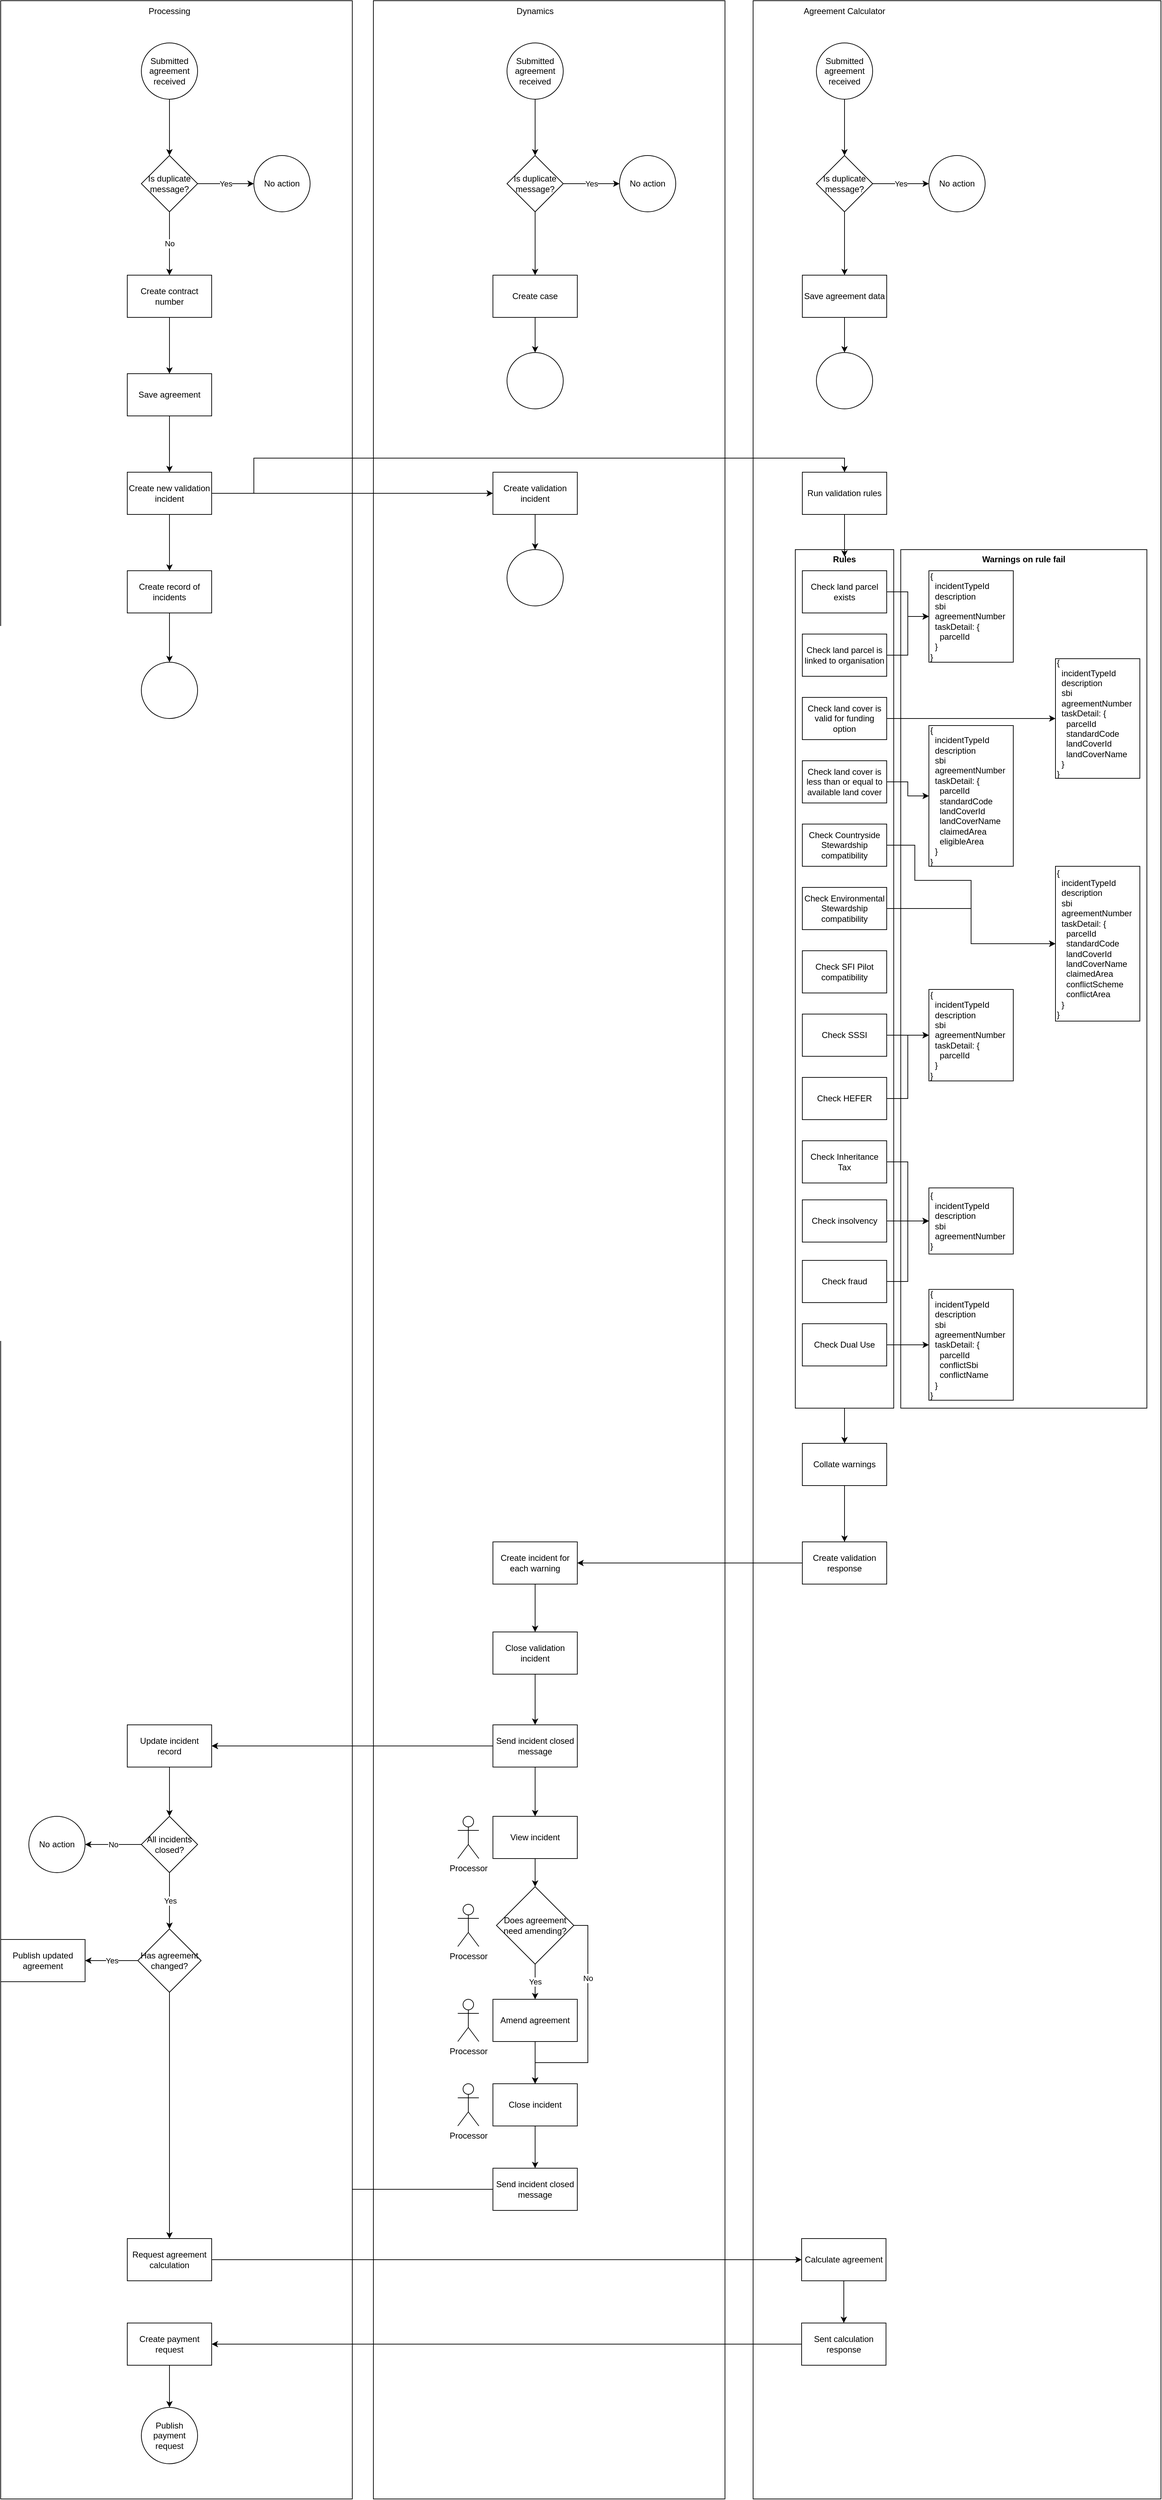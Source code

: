 <mxfile version="15.6.8" type="github">
  <diagram id="96eKvqNJEgnQ8P5QyueD" name="Page-1">
    <mxGraphModel dx="4063" dy="2177" grid="1" gridSize="10" guides="1" tooltips="1" connect="1" arrows="1" fold="1" page="1" pageScale="1" pageWidth="827" pageHeight="1169" math="0" shadow="0">
      <root>
        <mxCell id="0" />
        <mxCell id="1" parent="0" />
        <mxCell id="JusbMAUTRuWRRKYKNHEX-159" value="" style="rounded=0;whiteSpace=wrap;html=1;align=center;verticalAlign=middle;" vertex="1" parent="1">
          <mxGeometry x="1090" y="20" width="580" height="3550" as="geometry" />
        </mxCell>
        <mxCell id="JusbMAUTRuWRRKYKNHEX-160" value="" style="rounded=0;whiteSpace=wrap;html=1;align=center;verticalAlign=middle;" vertex="1" parent="1">
          <mxGeometry x="20" y="20" width="500" height="3550" as="geometry" />
        </mxCell>
        <mxCell id="JusbMAUTRuWRRKYKNHEX-158" value="" style="rounded=0;whiteSpace=wrap;html=1;align=center;verticalAlign=middle;" vertex="1" parent="1">
          <mxGeometry x="550" y="20" width="500" height="3550" as="geometry" />
        </mxCell>
        <mxCell id="JusbMAUTRuWRRKYKNHEX-88" value="Warnings on rule fail" style="rounded=0;whiteSpace=wrap;html=1;fontStyle=1;verticalAlign=top;" vertex="1" parent="1">
          <mxGeometry x="1300" y="800" width="350" height="1220" as="geometry" />
        </mxCell>
        <mxCell id="JusbMAUTRuWRRKYKNHEX-92" value="" style="edgeStyle=orthogonalEdgeStyle;rounded=0;orthogonalLoop=1;jettySize=auto;html=1;" edge="1" parent="1" source="JusbMAUTRuWRRKYKNHEX-68" target="JusbMAUTRuWRRKYKNHEX-91">
          <mxGeometry relative="1" as="geometry" />
        </mxCell>
        <mxCell id="JusbMAUTRuWRRKYKNHEX-68" value="Rules" style="rounded=0;whiteSpace=wrap;html=1;verticalAlign=top;fontStyle=1" vertex="1" parent="1">
          <mxGeometry x="1150" y="800" width="140" height="1220" as="geometry" />
        </mxCell>
        <mxCell id="JusbMAUTRuWRRKYKNHEX-3" value="" style="edgeStyle=orthogonalEdgeStyle;rounded=0;orthogonalLoop=1;jettySize=auto;html=1;" edge="1" parent="1" source="JusbMAUTRuWRRKYKNHEX-1" target="JusbMAUTRuWRRKYKNHEX-2">
          <mxGeometry relative="1" as="geometry" />
        </mxCell>
        <mxCell id="JusbMAUTRuWRRKYKNHEX-1" value="Submitted agreement received" style="ellipse;whiteSpace=wrap;html=1;aspect=fixed;" vertex="1" parent="1">
          <mxGeometry x="220" y="80" width="80" height="80" as="geometry" />
        </mxCell>
        <mxCell id="JusbMAUTRuWRRKYKNHEX-5" value="Yes" style="edgeStyle=orthogonalEdgeStyle;rounded=0;orthogonalLoop=1;jettySize=auto;html=1;entryX=0;entryY=0.5;entryDx=0;entryDy=0;" edge="1" parent="1" source="JusbMAUTRuWRRKYKNHEX-2" target="JusbMAUTRuWRRKYKNHEX-6">
          <mxGeometry relative="1" as="geometry">
            <mxPoint x="360" y="280" as="targetPoint" />
          </mxGeometry>
        </mxCell>
        <mxCell id="JusbMAUTRuWRRKYKNHEX-8" value="No" style="edgeStyle=orthogonalEdgeStyle;rounded=0;orthogonalLoop=1;jettySize=auto;html=1;" edge="1" parent="1" source="JusbMAUTRuWRRKYKNHEX-2" target="JusbMAUTRuWRRKYKNHEX-7">
          <mxGeometry relative="1" as="geometry" />
        </mxCell>
        <mxCell id="JusbMAUTRuWRRKYKNHEX-2" value="Is duplicate message?" style="rhombus;whiteSpace=wrap;html=1;" vertex="1" parent="1">
          <mxGeometry x="220" y="240" width="80" height="80" as="geometry" />
        </mxCell>
        <mxCell id="JusbMAUTRuWRRKYKNHEX-6" value="No action" style="ellipse;whiteSpace=wrap;html=1;aspect=fixed;" vertex="1" parent="1">
          <mxGeometry x="380" y="240" width="80" height="80" as="geometry" />
        </mxCell>
        <mxCell id="JusbMAUTRuWRRKYKNHEX-10" value="" style="edgeStyle=orthogonalEdgeStyle;rounded=0;orthogonalLoop=1;jettySize=auto;html=1;" edge="1" parent="1" source="JusbMAUTRuWRRKYKNHEX-7" target="JusbMAUTRuWRRKYKNHEX-9">
          <mxGeometry relative="1" as="geometry" />
        </mxCell>
        <mxCell id="JusbMAUTRuWRRKYKNHEX-7" value="Create contract number" style="whiteSpace=wrap;html=1;" vertex="1" parent="1">
          <mxGeometry x="200" y="410" width="120" height="60" as="geometry" />
        </mxCell>
        <mxCell id="JusbMAUTRuWRRKYKNHEX-12" value="" style="edgeStyle=orthogonalEdgeStyle;rounded=0;orthogonalLoop=1;jettySize=auto;html=1;" edge="1" parent="1" source="JusbMAUTRuWRRKYKNHEX-9" target="JusbMAUTRuWRRKYKNHEX-11">
          <mxGeometry relative="1" as="geometry" />
        </mxCell>
        <mxCell id="JusbMAUTRuWRRKYKNHEX-9" value="Save agreement" style="whiteSpace=wrap;html=1;" vertex="1" parent="1">
          <mxGeometry x="200" y="550" width="120" height="60" as="geometry" />
        </mxCell>
        <mxCell id="JusbMAUTRuWRRKYKNHEX-38" value="" style="edgeStyle=orthogonalEdgeStyle;rounded=0;orthogonalLoop=1;jettySize=auto;html=1;" edge="1" parent="1" source="JusbMAUTRuWRRKYKNHEX-11" target="JusbMAUTRuWRRKYKNHEX-37">
          <mxGeometry relative="1" as="geometry" />
        </mxCell>
        <mxCell id="JusbMAUTRuWRRKYKNHEX-40" style="edgeStyle=orthogonalEdgeStyle;rounded=0;orthogonalLoop=1;jettySize=auto;html=1;entryX=0.5;entryY=0;entryDx=0;entryDy=0;" edge="1" parent="1" source="JusbMAUTRuWRRKYKNHEX-11" target="JusbMAUTRuWRRKYKNHEX-39">
          <mxGeometry relative="1" as="geometry">
            <Array as="points">
              <mxPoint x="380" y="720" />
              <mxPoint x="380" y="670" />
              <mxPoint x="1220" y="670" />
            </Array>
          </mxGeometry>
        </mxCell>
        <mxCell id="JusbMAUTRuWRRKYKNHEX-104" value="" style="edgeStyle=orthogonalEdgeStyle;rounded=0;orthogonalLoop=1;jettySize=auto;html=1;" edge="1" parent="1" source="JusbMAUTRuWRRKYKNHEX-11" target="JusbMAUTRuWRRKYKNHEX-103">
          <mxGeometry relative="1" as="geometry" />
        </mxCell>
        <mxCell id="JusbMAUTRuWRRKYKNHEX-11" value="Create new validation incident" style="whiteSpace=wrap;html=1;" vertex="1" parent="1">
          <mxGeometry x="200" y="690" width="120" height="60" as="geometry" />
        </mxCell>
        <mxCell id="JusbMAUTRuWRRKYKNHEX-20" value="" style="edgeStyle=orthogonalEdgeStyle;rounded=0;orthogonalLoop=1;jettySize=auto;html=1;" edge="1" parent="1" source="JusbMAUTRuWRRKYKNHEX-21" target="JusbMAUTRuWRRKYKNHEX-23">
          <mxGeometry relative="1" as="geometry" />
        </mxCell>
        <mxCell id="JusbMAUTRuWRRKYKNHEX-21" value="Submitted agreement received" style="ellipse;whiteSpace=wrap;html=1;aspect=fixed;" vertex="1" parent="1">
          <mxGeometry x="740" y="80" width="80" height="80" as="geometry" />
        </mxCell>
        <mxCell id="JusbMAUTRuWRRKYKNHEX-22" value="Yes" style="edgeStyle=orthogonalEdgeStyle;rounded=0;orthogonalLoop=1;jettySize=auto;html=1;entryX=0;entryY=0.5;entryDx=0;entryDy=0;" edge="1" parent="1" source="JusbMAUTRuWRRKYKNHEX-23" target="JusbMAUTRuWRRKYKNHEX-24">
          <mxGeometry relative="1" as="geometry">
            <mxPoint x="880" y="280" as="targetPoint" />
          </mxGeometry>
        </mxCell>
        <mxCell id="JusbMAUTRuWRRKYKNHEX-26" value="" style="edgeStyle=orthogonalEdgeStyle;rounded=0;orthogonalLoop=1;jettySize=auto;html=1;" edge="1" parent="1" source="JusbMAUTRuWRRKYKNHEX-23" target="JusbMAUTRuWRRKYKNHEX-25">
          <mxGeometry relative="1" as="geometry" />
        </mxCell>
        <mxCell id="JusbMAUTRuWRRKYKNHEX-23" value="Is duplicate message?" style="rhombus;whiteSpace=wrap;html=1;" vertex="1" parent="1">
          <mxGeometry x="740" y="240" width="80" height="80" as="geometry" />
        </mxCell>
        <mxCell id="JusbMAUTRuWRRKYKNHEX-24" value="No action" style="ellipse;whiteSpace=wrap;html=1;aspect=fixed;" vertex="1" parent="1">
          <mxGeometry x="900" y="240" width="80" height="80" as="geometry" />
        </mxCell>
        <mxCell id="JusbMAUTRuWRRKYKNHEX-120" style="edgeStyle=orthogonalEdgeStyle;rounded=0;orthogonalLoop=1;jettySize=auto;html=1;entryX=0.5;entryY=0;entryDx=0;entryDy=0;" edge="1" parent="1" source="JusbMAUTRuWRRKYKNHEX-25" target="JusbMAUTRuWRRKYKNHEX-119">
          <mxGeometry relative="1" as="geometry" />
        </mxCell>
        <mxCell id="JusbMAUTRuWRRKYKNHEX-25" value="Create case" style="whiteSpace=wrap;html=1;" vertex="1" parent="1">
          <mxGeometry x="720" y="410" width="120" height="60" as="geometry" />
        </mxCell>
        <mxCell id="JusbMAUTRuWRRKYKNHEX-27" value="" style="edgeStyle=orthogonalEdgeStyle;rounded=0;orthogonalLoop=1;jettySize=auto;html=1;" edge="1" parent="1" source="JusbMAUTRuWRRKYKNHEX-28" target="JusbMAUTRuWRRKYKNHEX-31">
          <mxGeometry relative="1" as="geometry" />
        </mxCell>
        <mxCell id="JusbMAUTRuWRRKYKNHEX-28" value="Submitted agreement received" style="ellipse;whiteSpace=wrap;html=1;aspect=fixed;" vertex="1" parent="1">
          <mxGeometry x="1180" y="80" width="80" height="80" as="geometry" />
        </mxCell>
        <mxCell id="JusbMAUTRuWRRKYKNHEX-29" value="Yes" style="edgeStyle=orthogonalEdgeStyle;rounded=0;orthogonalLoop=1;jettySize=auto;html=1;entryX=0;entryY=0.5;entryDx=0;entryDy=0;" edge="1" parent="1" source="JusbMAUTRuWRRKYKNHEX-31" target="JusbMAUTRuWRRKYKNHEX-32">
          <mxGeometry relative="1" as="geometry">
            <mxPoint x="1320" y="280" as="targetPoint" />
          </mxGeometry>
        </mxCell>
        <mxCell id="JusbMAUTRuWRRKYKNHEX-30" value="" style="edgeStyle=orthogonalEdgeStyle;rounded=0;orthogonalLoop=1;jettySize=auto;html=1;" edge="1" parent="1" source="JusbMAUTRuWRRKYKNHEX-31" target="JusbMAUTRuWRRKYKNHEX-33">
          <mxGeometry relative="1" as="geometry" />
        </mxCell>
        <mxCell id="JusbMAUTRuWRRKYKNHEX-31" value="Is duplicate message?" style="rhombus;whiteSpace=wrap;html=1;" vertex="1" parent="1">
          <mxGeometry x="1180" y="240" width="80" height="80" as="geometry" />
        </mxCell>
        <mxCell id="JusbMAUTRuWRRKYKNHEX-32" value="No action" style="ellipse;whiteSpace=wrap;html=1;aspect=fixed;" vertex="1" parent="1">
          <mxGeometry x="1340" y="240" width="80" height="80" as="geometry" />
        </mxCell>
        <mxCell id="JusbMAUTRuWRRKYKNHEX-124" style="edgeStyle=orthogonalEdgeStyle;rounded=0;orthogonalLoop=1;jettySize=auto;html=1;" edge="1" parent="1" source="JusbMAUTRuWRRKYKNHEX-33" target="JusbMAUTRuWRRKYKNHEX-123">
          <mxGeometry relative="1" as="geometry" />
        </mxCell>
        <mxCell id="JusbMAUTRuWRRKYKNHEX-33" value="Save agreement data" style="whiteSpace=wrap;html=1;" vertex="1" parent="1">
          <mxGeometry x="1160" y="410" width="120" height="60" as="geometry" />
        </mxCell>
        <mxCell id="JusbMAUTRuWRRKYKNHEX-34" value="Processing" style="text;html=1;strokeColor=none;fillColor=none;align=center;verticalAlign=middle;whiteSpace=wrap;rounded=0;" vertex="1" parent="1">
          <mxGeometry x="230" y="20" width="60" height="30" as="geometry" />
        </mxCell>
        <mxCell id="JusbMAUTRuWRRKYKNHEX-35" value="Dynamics" style="text;html=1;strokeColor=none;fillColor=none;align=center;verticalAlign=middle;whiteSpace=wrap;rounded=0;" vertex="1" parent="1">
          <mxGeometry x="720" y="20" width="120" height="30" as="geometry" />
        </mxCell>
        <mxCell id="JusbMAUTRuWRRKYKNHEX-36" value="Agreement Calculator" style="text;html=1;strokeColor=none;fillColor=none;align=center;verticalAlign=middle;whiteSpace=wrap;rounded=0;" vertex="1" parent="1">
          <mxGeometry x="1160" y="20" width="120" height="30" as="geometry" />
        </mxCell>
        <mxCell id="JusbMAUTRuWRRKYKNHEX-122" value="" style="edgeStyle=orthogonalEdgeStyle;rounded=0;orthogonalLoop=1;jettySize=auto;html=1;" edge="1" parent="1" source="JusbMAUTRuWRRKYKNHEX-37" target="JusbMAUTRuWRRKYKNHEX-121">
          <mxGeometry relative="1" as="geometry" />
        </mxCell>
        <mxCell id="JusbMAUTRuWRRKYKNHEX-37" value="Create validation incident" style="whiteSpace=wrap;html=1;" vertex="1" parent="1">
          <mxGeometry x="720" y="690" width="120" height="60" as="geometry" />
        </mxCell>
        <mxCell id="JusbMAUTRuWRRKYKNHEX-42" value="" style="edgeStyle=orthogonalEdgeStyle;rounded=0;orthogonalLoop=1;jettySize=auto;html=1;" edge="1" parent="1" source="JusbMAUTRuWRRKYKNHEX-39">
          <mxGeometry relative="1" as="geometry">
            <mxPoint x="1220" y="810" as="targetPoint" />
          </mxGeometry>
        </mxCell>
        <mxCell id="JusbMAUTRuWRRKYKNHEX-39" value="Run validation rules" style="whiteSpace=wrap;html=1;" vertex="1" parent="1">
          <mxGeometry x="1160" y="690" width="120" height="60" as="geometry" />
        </mxCell>
        <mxCell id="JusbMAUTRuWRRKYKNHEX-71" value="" style="edgeStyle=orthogonalEdgeStyle;rounded=0;orthogonalLoop=1;jettySize=auto;html=1;" edge="1" parent="1" source="JusbMAUTRuWRRKYKNHEX-41" target="JusbMAUTRuWRRKYKNHEX-70">
          <mxGeometry relative="1" as="geometry" />
        </mxCell>
        <mxCell id="JusbMAUTRuWRRKYKNHEX-41" value="Check land parcel exists" style="whiteSpace=wrap;html=1;" vertex="1" parent="1">
          <mxGeometry x="1160" y="830" width="120" height="60" as="geometry" />
        </mxCell>
        <mxCell id="JusbMAUTRuWRRKYKNHEX-72" style="edgeStyle=orthogonalEdgeStyle;rounded=0;orthogonalLoop=1;jettySize=auto;html=1;entryX=0;entryY=0.5;entryDx=0;entryDy=0;" edge="1" parent="1" source="JusbMAUTRuWRRKYKNHEX-43" target="JusbMAUTRuWRRKYKNHEX-70">
          <mxGeometry relative="1" as="geometry" />
        </mxCell>
        <mxCell id="JusbMAUTRuWRRKYKNHEX-43" value="Check land parcel is linked to organisation" style="whiteSpace=wrap;html=1;" vertex="1" parent="1">
          <mxGeometry x="1160" y="920" width="120" height="60" as="geometry" />
        </mxCell>
        <mxCell id="JusbMAUTRuWRRKYKNHEX-74" style="edgeStyle=orthogonalEdgeStyle;rounded=0;orthogonalLoop=1;jettySize=auto;html=1;entryX=0;entryY=0.5;entryDx=0;entryDy=0;" edge="1" parent="1" source="JusbMAUTRuWRRKYKNHEX-45" target="JusbMAUTRuWRRKYKNHEX-73">
          <mxGeometry relative="1" as="geometry" />
        </mxCell>
        <mxCell id="JusbMAUTRuWRRKYKNHEX-45" value="Check land cover is valid for funding option" style="whiteSpace=wrap;html=1;" vertex="1" parent="1">
          <mxGeometry x="1160" y="1010" width="120" height="60" as="geometry" />
        </mxCell>
        <mxCell id="JusbMAUTRuWRRKYKNHEX-76" style="edgeStyle=orthogonalEdgeStyle;rounded=0;orthogonalLoop=1;jettySize=auto;html=1;" edge="1" parent="1" source="JusbMAUTRuWRRKYKNHEX-47" target="JusbMAUTRuWRRKYKNHEX-75">
          <mxGeometry relative="1" as="geometry" />
        </mxCell>
        <mxCell id="JusbMAUTRuWRRKYKNHEX-47" value="Check land cover is less than or equal to available land cover" style="whiteSpace=wrap;html=1;" vertex="1" parent="1">
          <mxGeometry x="1160" y="1100" width="120" height="60" as="geometry" />
        </mxCell>
        <mxCell id="JusbMAUTRuWRRKYKNHEX-78" style="edgeStyle=orthogonalEdgeStyle;rounded=0;orthogonalLoop=1;jettySize=auto;html=1;entryX=0;entryY=0.5;entryDx=0;entryDy=0;exitX=1;exitY=0.5;exitDx=0;exitDy=0;" edge="1" parent="1" source="JusbMAUTRuWRRKYKNHEX-49" target="JusbMAUTRuWRRKYKNHEX-77">
          <mxGeometry relative="1" as="geometry">
            <Array as="points">
              <mxPoint x="1320" y="1220" />
              <mxPoint x="1320" y="1270" />
              <mxPoint x="1400" y="1270" />
              <mxPoint x="1400" y="1360" />
            </Array>
          </mxGeometry>
        </mxCell>
        <mxCell id="JusbMAUTRuWRRKYKNHEX-49" value="Check Countryside Stewardship compatibility" style="whiteSpace=wrap;html=1;" vertex="1" parent="1">
          <mxGeometry x="1160" y="1190" width="120" height="60" as="geometry" />
        </mxCell>
        <mxCell id="JusbMAUTRuWRRKYKNHEX-79" style="edgeStyle=orthogonalEdgeStyle;rounded=0;orthogonalLoop=1;jettySize=auto;html=1;entryX=0;entryY=0.5;entryDx=0;entryDy=0;" edge="1" parent="1" source="JusbMAUTRuWRRKYKNHEX-51" target="JusbMAUTRuWRRKYKNHEX-77">
          <mxGeometry relative="1" as="geometry" />
        </mxCell>
        <mxCell id="JusbMAUTRuWRRKYKNHEX-51" value="Check Environmental Stewardship compatibility" style="whiteSpace=wrap;html=1;" vertex="1" parent="1">
          <mxGeometry x="1160" y="1280" width="120" height="60" as="geometry" />
        </mxCell>
        <mxCell id="JusbMAUTRuWRRKYKNHEX-82" style="edgeStyle=orthogonalEdgeStyle;rounded=0;orthogonalLoop=1;jettySize=auto;html=1;entryX=0;entryY=0.5;entryDx=0;entryDy=0;" edge="1" parent="1" source="JusbMAUTRuWRRKYKNHEX-53" target="JusbMAUTRuWRRKYKNHEX-81">
          <mxGeometry relative="1" as="geometry" />
        </mxCell>
        <mxCell id="JusbMAUTRuWRRKYKNHEX-53" value="Check SSSI" style="whiteSpace=wrap;html=1;" vertex="1" parent="1">
          <mxGeometry x="1160" y="1460" width="120" height="60" as="geometry" />
        </mxCell>
        <mxCell id="JusbMAUTRuWRRKYKNHEX-83" style="edgeStyle=orthogonalEdgeStyle;rounded=0;orthogonalLoop=1;jettySize=auto;html=1;entryX=0;entryY=0.5;entryDx=0;entryDy=0;" edge="1" parent="1" source="JusbMAUTRuWRRKYKNHEX-55" target="JusbMAUTRuWRRKYKNHEX-81">
          <mxGeometry relative="1" as="geometry" />
        </mxCell>
        <mxCell id="JusbMAUTRuWRRKYKNHEX-55" value="Check HEFER" style="whiteSpace=wrap;html=1;" vertex="1" parent="1">
          <mxGeometry x="1160" y="1550" width="120" height="60" as="geometry" />
        </mxCell>
        <mxCell id="JusbMAUTRuWRRKYKNHEX-85" style="edgeStyle=orthogonalEdgeStyle;rounded=0;orthogonalLoop=1;jettySize=auto;html=1;entryX=0;entryY=0.5;entryDx=0;entryDy=0;" edge="1" parent="1" source="JusbMAUTRuWRRKYKNHEX-57" target="JusbMAUTRuWRRKYKNHEX-84">
          <mxGeometry relative="1" as="geometry" />
        </mxCell>
        <mxCell id="JusbMAUTRuWRRKYKNHEX-57" value="Check Inheritance Tax" style="whiteSpace=wrap;html=1;" vertex="1" parent="1">
          <mxGeometry x="1160" y="1640" width="120" height="60" as="geometry" />
        </mxCell>
        <mxCell id="JusbMAUTRuWRRKYKNHEX-86" style="edgeStyle=orthogonalEdgeStyle;rounded=0;orthogonalLoop=1;jettySize=auto;html=1;entryX=0;entryY=0.5;entryDx=0;entryDy=0;" edge="1" parent="1" source="JusbMAUTRuWRRKYKNHEX-59" target="JusbMAUTRuWRRKYKNHEX-84">
          <mxGeometry relative="1" as="geometry" />
        </mxCell>
        <mxCell id="JusbMAUTRuWRRKYKNHEX-59" value="Check insolvency" style="whiteSpace=wrap;html=1;" vertex="1" parent="1">
          <mxGeometry x="1160" y="1724" width="120" height="60" as="geometry" />
        </mxCell>
        <mxCell id="JusbMAUTRuWRRKYKNHEX-87" style="edgeStyle=orthogonalEdgeStyle;rounded=0;orthogonalLoop=1;jettySize=auto;html=1;entryX=0;entryY=0.5;entryDx=0;entryDy=0;" edge="1" parent="1" source="JusbMAUTRuWRRKYKNHEX-61" target="JusbMAUTRuWRRKYKNHEX-84">
          <mxGeometry relative="1" as="geometry" />
        </mxCell>
        <mxCell id="JusbMAUTRuWRRKYKNHEX-61" value="Check fraud" style="whiteSpace=wrap;html=1;" vertex="1" parent="1">
          <mxGeometry x="1160" y="1810" width="120" height="60" as="geometry" />
        </mxCell>
        <mxCell id="JusbMAUTRuWRRKYKNHEX-90" style="edgeStyle=orthogonalEdgeStyle;rounded=0;orthogonalLoop=1;jettySize=auto;html=1;" edge="1" parent="1" source="JusbMAUTRuWRRKYKNHEX-63" target="JusbMAUTRuWRRKYKNHEX-89">
          <mxGeometry relative="1" as="geometry" />
        </mxCell>
        <mxCell id="JusbMAUTRuWRRKYKNHEX-63" value="Check Dual Use" style="whiteSpace=wrap;html=1;" vertex="1" parent="1">
          <mxGeometry x="1160" y="1900" width="120" height="60" as="geometry" />
        </mxCell>
        <mxCell id="JusbMAUTRuWRRKYKNHEX-65" value="Check SFI Pilot compatibility" style="whiteSpace=wrap;html=1;" vertex="1" parent="1">
          <mxGeometry x="1160" y="1370" width="120" height="60" as="geometry" />
        </mxCell>
        <mxCell id="JusbMAUTRuWRRKYKNHEX-70" value="{&lt;br&gt;&amp;nbsp; incidentTypeId&lt;br&gt;&amp;nbsp; description&lt;br&gt;&amp;nbsp; sbi&lt;br&gt;&amp;nbsp; agreementNumber&lt;br&gt;&amp;nbsp; taskDetail: {&lt;br&gt;&amp;nbsp; &amp;nbsp; parcelId&lt;br&gt;&amp;nbsp; }&lt;br&gt;}" style="whiteSpace=wrap;html=1;align=left;" vertex="1" parent="1">
          <mxGeometry x="1340" y="830" width="120" height="130" as="geometry" />
        </mxCell>
        <mxCell id="JusbMAUTRuWRRKYKNHEX-73" value="{&lt;br&gt;&amp;nbsp; incidentTypeId&lt;br&gt;&amp;nbsp; description&lt;br&gt;&amp;nbsp; sbi&lt;br&gt;&amp;nbsp; agreementNumber&lt;br&gt;&amp;nbsp; taskDetail: {&lt;br&gt;&amp;nbsp; &amp;nbsp; parcelId&lt;br&gt;&amp;nbsp; &amp;nbsp; standardCode&lt;br&gt;&amp;nbsp; &amp;nbsp; landCoverId&lt;br&gt;&amp;nbsp; &amp;nbsp; landCoverName&lt;br&gt;&amp;nbsp; }&lt;br&gt;}" style="whiteSpace=wrap;html=1;align=left;" vertex="1" parent="1">
          <mxGeometry x="1520" y="955" width="120" height="170" as="geometry" />
        </mxCell>
        <mxCell id="JusbMAUTRuWRRKYKNHEX-75" value="{&lt;br&gt;&amp;nbsp; incidentTypeId&lt;br&gt;&amp;nbsp; description&lt;br&gt;&amp;nbsp; sbi&lt;br&gt;&amp;nbsp; agreementNumber&lt;br&gt;&amp;nbsp; taskDetail: {&lt;br&gt;&amp;nbsp; &amp;nbsp; parcelId&lt;br&gt;&amp;nbsp; &amp;nbsp; standardCode&lt;br&gt;&amp;nbsp; &amp;nbsp; landCoverId&lt;br&gt;&amp;nbsp; &amp;nbsp; landCoverName&lt;br&gt;&amp;nbsp; &amp;nbsp; claimedArea&lt;br&gt;&amp;nbsp; &amp;nbsp; eligibleArea&lt;br&gt;&amp;nbsp; }&lt;br&gt;}" style="whiteSpace=wrap;html=1;align=left;" vertex="1" parent="1">
          <mxGeometry x="1340" y="1050" width="120" height="200" as="geometry" />
        </mxCell>
        <mxCell id="JusbMAUTRuWRRKYKNHEX-77" value="{&lt;br&gt;&amp;nbsp; incidentTypeId&lt;br&gt;&amp;nbsp; description&lt;br&gt;&amp;nbsp; sbi&lt;br&gt;&amp;nbsp; agreementNumber&lt;br&gt;&amp;nbsp; taskDetail: {&lt;br&gt;&amp;nbsp; &amp;nbsp; parcelId&lt;br&gt;&amp;nbsp; &amp;nbsp; standardCode&lt;br&gt;&amp;nbsp; &amp;nbsp; landCoverId&lt;br&gt;&amp;nbsp; &amp;nbsp; landCoverName&lt;br&gt;&amp;nbsp; &amp;nbsp; claimedArea&lt;br&gt;&amp;nbsp; &amp;nbsp; conflictScheme&lt;br&gt;&amp;nbsp; &amp;nbsp; conflictArea&lt;br&gt;&amp;nbsp; }&lt;br&gt;}" style="whiteSpace=wrap;html=1;align=left;" vertex="1" parent="1">
          <mxGeometry x="1520" y="1250" width="120" height="220" as="geometry" />
        </mxCell>
        <mxCell id="JusbMAUTRuWRRKYKNHEX-81" value="{&lt;br&gt;&amp;nbsp; incidentTypeId&lt;br&gt;&amp;nbsp; description&lt;br&gt;&amp;nbsp; sbi&lt;br&gt;&amp;nbsp; agreementNumber&lt;br&gt;&amp;nbsp; taskDetail: {&lt;br&gt;&amp;nbsp; &amp;nbsp; parcelId&lt;br&gt;&amp;nbsp; }&lt;br&gt;}" style="whiteSpace=wrap;html=1;align=left;" vertex="1" parent="1">
          <mxGeometry x="1340" y="1425" width="120" height="130" as="geometry" />
        </mxCell>
        <mxCell id="JusbMAUTRuWRRKYKNHEX-84" value="{&lt;br&gt;&amp;nbsp; incidentTypeId&lt;br&gt;&amp;nbsp; description&lt;br&gt;&amp;nbsp; sbi&lt;br&gt;&amp;nbsp; agreementNumber&amp;nbsp;&amp;nbsp;&lt;br&gt;}" style="whiteSpace=wrap;html=1;align=left;" vertex="1" parent="1">
          <mxGeometry x="1340" y="1707" width="120" height="94" as="geometry" />
        </mxCell>
        <mxCell id="JusbMAUTRuWRRKYKNHEX-89" value="{&lt;br&gt;&amp;nbsp; incidentTypeId&lt;br&gt;&amp;nbsp; description&lt;br&gt;&amp;nbsp; sbi&lt;br&gt;&amp;nbsp; agreementNumber&lt;br&gt;&amp;nbsp; taskDetail: {&lt;br&gt;&amp;nbsp; &amp;nbsp; parcelId&lt;br&gt;&amp;nbsp; &amp;nbsp; conflictSbi&lt;br&gt;&amp;nbsp; &amp;nbsp; conflictName&lt;br&gt;&amp;nbsp; }&lt;br&gt;}" style="whiteSpace=wrap;html=1;align=left;" vertex="1" parent="1">
          <mxGeometry x="1340" y="1851.25" width="120" height="157.5" as="geometry" />
        </mxCell>
        <mxCell id="JusbMAUTRuWRRKYKNHEX-94" value="" style="edgeStyle=orthogonalEdgeStyle;rounded=0;orthogonalLoop=1;jettySize=auto;html=1;" edge="1" parent="1" source="JusbMAUTRuWRRKYKNHEX-91" target="JusbMAUTRuWRRKYKNHEX-93">
          <mxGeometry relative="1" as="geometry" />
        </mxCell>
        <mxCell id="JusbMAUTRuWRRKYKNHEX-91" value="Collate warnings" style="whiteSpace=wrap;html=1;rounded=0;fontStyle=0;verticalAlign=middle;" vertex="1" parent="1">
          <mxGeometry x="1160" y="2070" width="120" height="60" as="geometry" />
        </mxCell>
        <mxCell id="JusbMAUTRuWRRKYKNHEX-101" value="" style="edgeStyle=orthogonalEdgeStyle;rounded=0;orthogonalLoop=1;jettySize=auto;html=1;" edge="1" parent="1" source="JusbMAUTRuWRRKYKNHEX-93" target="JusbMAUTRuWRRKYKNHEX-100">
          <mxGeometry relative="1" as="geometry" />
        </mxCell>
        <mxCell id="JusbMAUTRuWRRKYKNHEX-93" value="Create validation response" style="whiteSpace=wrap;html=1;rounded=0;fontStyle=0;verticalAlign=middle;" vertex="1" parent="1">
          <mxGeometry x="1160" y="2210" width="120" height="60" as="geometry" />
        </mxCell>
        <mxCell id="JusbMAUTRuWRRKYKNHEX-97" value="" style="edgeStyle=orthogonalEdgeStyle;rounded=0;orthogonalLoop=1;jettySize=auto;html=1;" edge="1" parent="1" source="JusbMAUTRuWRRKYKNHEX-95" target="JusbMAUTRuWRRKYKNHEX-96">
          <mxGeometry relative="1" as="geometry" />
        </mxCell>
        <mxCell id="JusbMAUTRuWRRKYKNHEX-95" value="Close validation incident" style="whiteSpace=wrap;html=1;" vertex="1" parent="1">
          <mxGeometry x="720" y="2338" width="120" height="60" as="geometry" />
        </mxCell>
        <mxCell id="JusbMAUTRuWRRKYKNHEX-106" value="" style="edgeStyle=orthogonalEdgeStyle;rounded=0;orthogonalLoop=1;jettySize=auto;html=1;" edge="1" parent="1" source="JusbMAUTRuWRRKYKNHEX-96" target="JusbMAUTRuWRRKYKNHEX-105">
          <mxGeometry relative="1" as="geometry" />
        </mxCell>
        <mxCell id="JusbMAUTRuWRRKYKNHEX-155" style="edgeStyle=orthogonalEdgeStyle;rounded=0;orthogonalLoop=1;jettySize=auto;html=1;" edge="1" parent="1" source="JusbMAUTRuWRRKYKNHEX-96" target="JusbMAUTRuWRRKYKNHEX-115">
          <mxGeometry relative="1" as="geometry" />
        </mxCell>
        <mxCell id="JusbMAUTRuWRRKYKNHEX-96" value="Send incident closed message" style="whiteSpace=wrap;html=1;" vertex="1" parent="1">
          <mxGeometry x="720" y="2470" width="120" height="60" as="geometry" />
        </mxCell>
        <mxCell id="JusbMAUTRuWRRKYKNHEX-102" value="" style="edgeStyle=orthogonalEdgeStyle;rounded=0;orthogonalLoop=1;jettySize=auto;html=1;" edge="1" parent="1" source="JusbMAUTRuWRRKYKNHEX-100" target="JusbMAUTRuWRRKYKNHEX-95">
          <mxGeometry relative="1" as="geometry" />
        </mxCell>
        <mxCell id="JusbMAUTRuWRRKYKNHEX-100" value="Create incident for each warning" style="whiteSpace=wrap;html=1;rounded=0;fontStyle=0;verticalAlign=middle;" vertex="1" parent="1">
          <mxGeometry x="720" y="2210" width="120" height="60" as="geometry" />
        </mxCell>
        <mxCell id="JusbMAUTRuWRRKYKNHEX-118" value="" style="edgeStyle=orthogonalEdgeStyle;rounded=0;orthogonalLoop=1;jettySize=auto;html=1;" edge="1" parent="1" source="JusbMAUTRuWRRKYKNHEX-103" target="JusbMAUTRuWRRKYKNHEX-117">
          <mxGeometry relative="1" as="geometry" />
        </mxCell>
        <mxCell id="JusbMAUTRuWRRKYKNHEX-103" value="Create record of incidents" style="whiteSpace=wrap;html=1;" vertex="1" parent="1">
          <mxGeometry x="200" y="830" width="120" height="60" as="geometry" />
        </mxCell>
        <mxCell id="JusbMAUTRuWRRKYKNHEX-110" value="" style="edgeStyle=orthogonalEdgeStyle;rounded=0;orthogonalLoop=1;jettySize=auto;html=1;" edge="1" parent="1" source="JusbMAUTRuWRRKYKNHEX-105" target="JusbMAUTRuWRRKYKNHEX-109">
          <mxGeometry relative="1" as="geometry" />
        </mxCell>
        <mxCell id="JusbMAUTRuWRRKYKNHEX-105" value="Update incident record" style="whiteSpace=wrap;html=1;" vertex="1" parent="1">
          <mxGeometry x="200" y="2470" width="120" height="60" as="geometry" />
        </mxCell>
        <mxCell id="JusbMAUTRuWRRKYKNHEX-112" value="No" style="edgeStyle=orthogonalEdgeStyle;rounded=0;orthogonalLoop=1;jettySize=auto;html=1;" edge="1" parent="1" source="JusbMAUTRuWRRKYKNHEX-109" target="JusbMAUTRuWRRKYKNHEX-111">
          <mxGeometry relative="1" as="geometry" />
        </mxCell>
        <mxCell id="JusbMAUTRuWRRKYKNHEX-114" value="Yes" style="edgeStyle=orthogonalEdgeStyle;rounded=0;orthogonalLoop=1;jettySize=auto;html=1;" edge="1" parent="1" source="JusbMAUTRuWRRKYKNHEX-109">
          <mxGeometry relative="1" as="geometry">
            <mxPoint x="260" y="2760" as="targetPoint" />
          </mxGeometry>
        </mxCell>
        <mxCell id="JusbMAUTRuWRRKYKNHEX-109" value="All incidents closed?" style="rhombus;whiteSpace=wrap;html=1;" vertex="1" parent="1">
          <mxGeometry x="220" y="2600" width="80" height="80" as="geometry" />
        </mxCell>
        <mxCell id="JusbMAUTRuWRRKYKNHEX-111" value="No action" style="ellipse;whiteSpace=wrap;html=1;aspect=fixed;" vertex="1" parent="1">
          <mxGeometry x="60" y="2600" width="80" height="80" as="geometry" />
        </mxCell>
        <mxCell id="JusbMAUTRuWRRKYKNHEX-131" value="" style="edgeStyle=orthogonalEdgeStyle;rounded=0;orthogonalLoop=1;jettySize=auto;html=1;" edge="1" parent="1" source="JusbMAUTRuWRRKYKNHEX-115" target="JusbMAUTRuWRRKYKNHEX-130">
          <mxGeometry relative="1" as="geometry" />
        </mxCell>
        <mxCell id="JusbMAUTRuWRRKYKNHEX-115" value="View incident" style="whiteSpace=wrap;html=1;" vertex="1" parent="1">
          <mxGeometry x="720" y="2600" width="120" height="60" as="geometry" />
        </mxCell>
        <mxCell id="JusbMAUTRuWRRKYKNHEX-117" value="" style="ellipse;whiteSpace=wrap;html=1;aspect=fixed;" vertex="1" parent="1">
          <mxGeometry x="220" y="960" width="80" height="80" as="geometry" />
        </mxCell>
        <mxCell id="JusbMAUTRuWRRKYKNHEX-119" value="" style="ellipse;whiteSpace=wrap;html=1;aspect=fixed;" vertex="1" parent="1">
          <mxGeometry x="740" y="520" width="80" height="80" as="geometry" />
        </mxCell>
        <mxCell id="JusbMAUTRuWRRKYKNHEX-121" value="" style="ellipse;whiteSpace=wrap;html=1;aspect=fixed;" vertex="1" parent="1">
          <mxGeometry x="740" y="800" width="80" height="80" as="geometry" />
        </mxCell>
        <mxCell id="JusbMAUTRuWRRKYKNHEX-123" value="" style="ellipse;whiteSpace=wrap;html=1;aspect=fixed;" vertex="1" parent="1">
          <mxGeometry x="1180" y="520" width="80" height="80" as="geometry" />
        </mxCell>
        <mxCell id="JusbMAUTRuWRRKYKNHEX-127" value="Processor" style="shape=umlActor;verticalLabelPosition=bottom;verticalAlign=top;html=1;outlineConnect=0;" vertex="1" parent="1">
          <mxGeometry x="670" y="2600" width="30" height="60" as="geometry" />
        </mxCell>
        <mxCell id="JusbMAUTRuWRRKYKNHEX-133" value="Yes" style="edgeStyle=orthogonalEdgeStyle;rounded=0;orthogonalLoop=1;jettySize=auto;html=1;" edge="1" parent="1" source="JusbMAUTRuWRRKYKNHEX-130" target="JusbMAUTRuWRRKYKNHEX-132">
          <mxGeometry relative="1" as="geometry" />
        </mxCell>
        <mxCell id="JusbMAUTRuWRRKYKNHEX-135" value="No" style="edgeStyle=orthogonalEdgeStyle;rounded=0;orthogonalLoop=1;jettySize=auto;html=1;exitX=1;exitY=0.5;exitDx=0;exitDy=0;" edge="1" parent="1" source="JusbMAUTRuWRRKYKNHEX-130" target="JusbMAUTRuWRRKYKNHEX-134">
          <mxGeometry x="-0.406" relative="1" as="geometry">
            <Array as="points">
              <mxPoint x="855" y="2755" />
              <mxPoint x="855" y="2950" />
              <mxPoint x="780" y="2950" />
            </Array>
            <mxPoint as="offset" />
          </mxGeometry>
        </mxCell>
        <mxCell id="JusbMAUTRuWRRKYKNHEX-130" value="Does agreement need amending?" style="rhombus;whiteSpace=wrap;html=1;" vertex="1" parent="1">
          <mxGeometry x="725" y="2700" width="110" height="110" as="geometry" />
        </mxCell>
        <mxCell id="JusbMAUTRuWRRKYKNHEX-136" style="edgeStyle=orthogonalEdgeStyle;rounded=0;orthogonalLoop=1;jettySize=auto;html=1;entryX=0.5;entryY=0;entryDx=0;entryDy=0;" edge="1" parent="1" source="JusbMAUTRuWRRKYKNHEX-132" target="JusbMAUTRuWRRKYKNHEX-134">
          <mxGeometry relative="1" as="geometry" />
        </mxCell>
        <mxCell id="JusbMAUTRuWRRKYKNHEX-132" value="Amend agreement" style="whiteSpace=wrap;html=1;" vertex="1" parent="1">
          <mxGeometry x="720" y="2860" width="120" height="60" as="geometry" />
        </mxCell>
        <mxCell id="JusbMAUTRuWRRKYKNHEX-138" value="" style="edgeStyle=orthogonalEdgeStyle;rounded=0;orthogonalLoop=1;jettySize=auto;html=1;" edge="1" parent="1" source="JusbMAUTRuWRRKYKNHEX-134" target="JusbMAUTRuWRRKYKNHEX-137">
          <mxGeometry relative="1" as="geometry" />
        </mxCell>
        <mxCell id="JusbMAUTRuWRRKYKNHEX-134" value="Close incident" style="whiteSpace=wrap;html=1;" vertex="1" parent="1">
          <mxGeometry x="720" y="2980" width="120" height="60" as="geometry" />
        </mxCell>
        <mxCell id="JusbMAUTRuWRRKYKNHEX-139" style="edgeStyle=orthogonalEdgeStyle;rounded=0;orthogonalLoop=1;jettySize=auto;html=1;entryX=1;entryY=0.5;entryDx=0;entryDy=0;" edge="1" parent="1" source="JusbMAUTRuWRRKYKNHEX-137" target="JusbMAUTRuWRRKYKNHEX-105">
          <mxGeometry relative="1" as="geometry" />
        </mxCell>
        <mxCell id="JusbMAUTRuWRRKYKNHEX-137" value="Send incident closed message" style="whiteSpace=wrap;html=1;" vertex="1" parent="1">
          <mxGeometry x="720" y="3100" width="120" height="60" as="geometry" />
        </mxCell>
        <mxCell id="JusbMAUTRuWRRKYKNHEX-142" value="Yes" style="edgeStyle=orthogonalEdgeStyle;rounded=0;orthogonalLoop=1;jettySize=auto;html=1;" edge="1" parent="1" source="JusbMAUTRuWRRKYKNHEX-140" target="JusbMAUTRuWRRKYKNHEX-141">
          <mxGeometry relative="1" as="geometry" />
        </mxCell>
        <mxCell id="JusbMAUTRuWRRKYKNHEX-144" value="" style="edgeStyle=orthogonalEdgeStyle;rounded=0;orthogonalLoop=1;jettySize=auto;html=1;" edge="1" parent="1" source="JusbMAUTRuWRRKYKNHEX-140" target="JusbMAUTRuWRRKYKNHEX-145">
          <mxGeometry relative="1" as="geometry">
            <mxPoint x="260" y="2920" as="targetPoint" />
          </mxGeometry>
        </mxCell>
        <mxCell id="JusbMAUTRuWRRKYKNHEX-140" value="Has agreement changed?" style="rhombus;whiteSpace=wrap;html=1;" vertex="1" parent="1">
          <mxGeometry x="215" y="2760" width="90" height="90" as="geometry" />
        </mxCell>
        <mxCell id="JusbMAUTRuWRRKYKNHEX-141" value="Publish updated agreement" style="whiteSpace=wrap;html=1;" vertex="1" parent="1">
          <mxGeometry x="20" y="2775" width="120" height="60" as="geometry" />
        </mxCell>
        <mxCell id="JusbMAUTRuWRRKYKNHEX-147" value="" style="edgeStyle=orthogonalEdgeStyle;rounded=0;orthogonalLoop=1;jettySize=auto;html=1;" edge="1" parent="1" source="JusbMAUTRuWRRKYKNHEX-145" target="JusbMAUTRuWRRKYKNHEX-146">
          <mxGeometry relative="1" as="geometry" />
        </mxCell>
        <mxCell id="JusbMAUTRuWRRKYKNHEX-145" value="Request agreement calculation" style="rounded=0;whiteSpace=wrap;html=1;align=center;verticalAlign=middle;" vertex="1" parent="1">
          <mxGeometry x="200" y="3200" width="120" height="60" as="geometry" />
        </mxCell>
        <mxCell id="JusbMAUTRuWRRKYKNHEX-149" value="" style="edgeStyle=orthogonalEdgeStyle;rounded=0;orthogonalLoop=1;jettySize=auto;html=1;" edge="1" parent="1" source="JusbMAUTRuWRRKYKNHEX-146" target="JusbMAUTRuWRRKYKNHEX-148">
          <mxGeometry relative="1" as="geometry" />
        </mxCell>
        <mxCell id="JusbMAUTRuWRRKYKNHEX-146" value="Calculate agreement" style="rounded=0;whiteSpace=wrap;html=1;align=center;verticalAlign=middle;" vertex="1" parent="1">
          <mxGeometry x="1159" y="3200" width="120" height="60" as="geometry" />
        </mxCell>
        <mxCell id="JusbMAUTRuWRRKYKNHEX-150" style="edgeStyle=orthogonalEdgeStyle;rounded=0;orthogonalLoop=1;jettySize=auto;html=1;" edge="1" parent="1" source="JusbMAUTRuWRRKYKNHEX-148">
          <mxGeometry relative="1" as="geometry">
            <mxPoint x="320" y="3350" as="targetPoint" />
          </mxGeometry>
        </mxCell>
        <mxCell id="JusbMAUTRuWRRKYKNHEX-148" value="Sent calculation response" style="rounded=0;whiteSpace=wrap;html=1;align=center;verticalAlign=middle;" vertex="1" parent="1">
          <mxGeometry x="1159" y="3320" width="120" height="60" as="geometry" />
        </mxCell>
        <mxCell id="JusbMAUTRuWRRKYKNHEX-157" style="edgeStyle=orthogonalEdgeStyle;rounded=0;orthogonalLoop=1;jettySize=auto;html=1;" edge="1" parent="1" source="JusbMAUTRuWRRKYKNHEX-151" target="JusbMAUTRuWRRKYKNHEX-156">
          <mxGeometry relative="1" as="geometry" />
        </mxCell>
        <mxCell id="JusbMAUTRuWRRKYKNHEX-151" value="Create payment request" style="rounded=0;whiteSpace=wrap;html=1;align=center;verticalAlign=middle;" vertex="1" parent="1">
          <mxGeometry x="200" y="3320" width="120" height="60" as="geometry" />
        </mxCell>
        <mxCell id="JusbMAUTRuWRRKYKNHEX-152" value="Processor" style="shape=umlActor;verticalLabelPosition=bottom;verticalAlign=top;html=1;outlineConnect=0;" vertex="1" parent="1">
          <mxGeometry x="670" y="2725" width="30" height="60" as="geometry" />
        </mxCell>
        <mxCell id="JusbMAUTRuWRRKYKNHEX-153" value="Processor" style="shape=umlActor;verticalLabelPosition=bottom;verticalAlign=top;html=1;outlineConnect=0;" vertex="1" parent="1">
          <mxGeometry x="670" y="2860" width="30" height="60" as="geometry" />
        </mxCell>
        <mxCell id="JusbMAUTRuWRRKYKNHEX-154" value="Processor" style="shape=umlActor;verticalLabelPosition=bottom;verticalAlign=top;html=1;outlineConnect=0;" vertex="1" parent="1">
          <mxGeometry x="670" y="2980" width="30" height="60" as="geometry" />
        </mxCell>
        <mxCell id="JusbMAUTRuWRRKYKNHEX-156" value="Publish payment request" style="ellipse;whiteSpace=wrap;html=1;aspect=fixed;" vertex="1" parent="1">
          <mxGeometry x="220" y="3440" width="80" height="80" as="geometry" />
        </mxCell>
      </root>
    </mxGraphModel>
  </diagram>
</mxfile>
